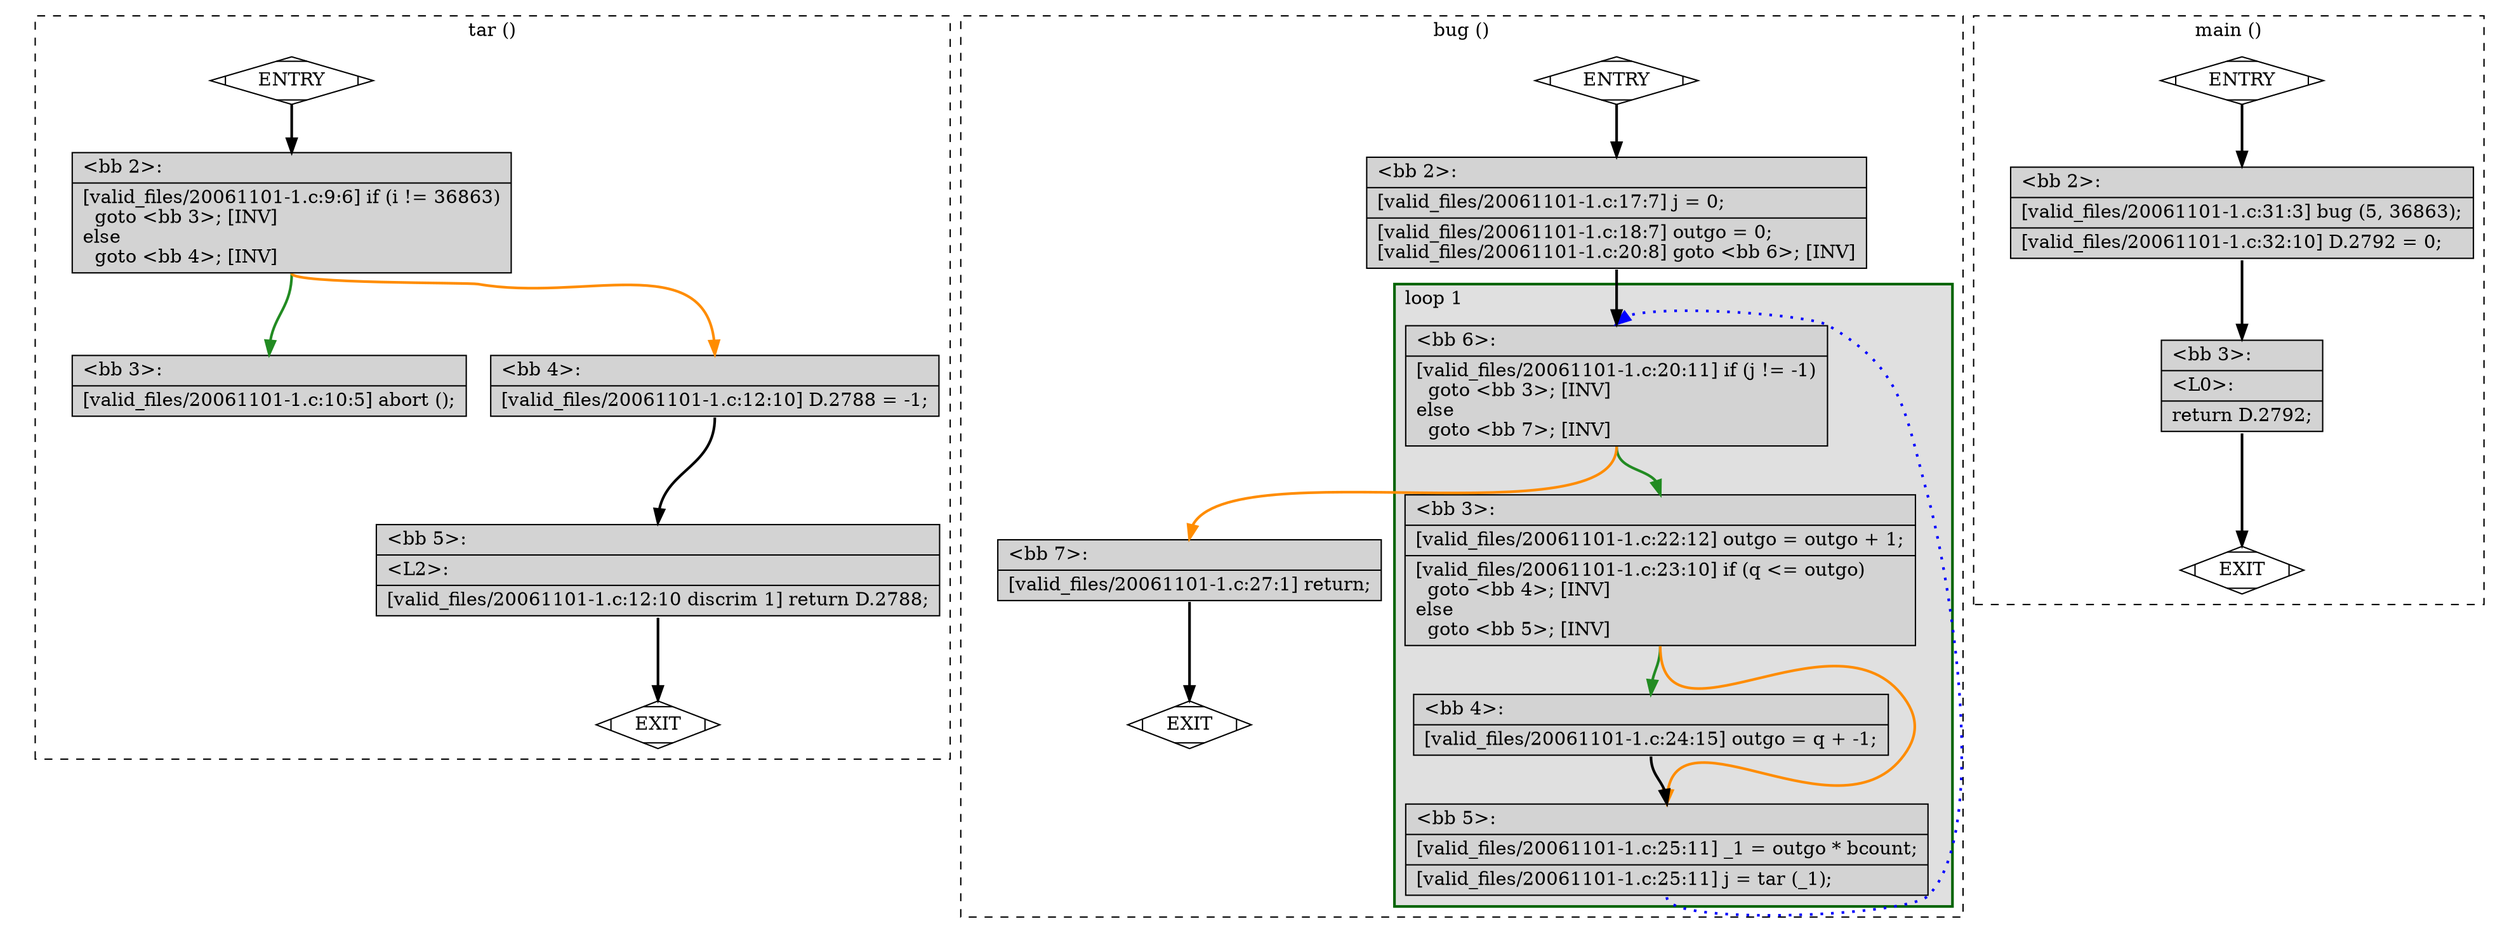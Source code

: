 digraph "a-20061101-1.c.015t.cfg" {
overlap=false;
subgraph "cluster_tar" {
	style="dashed";
	color="black";
	label="tar ()";
	fn_0_basic_block_0 [shape=Mdiamond,style=filled,fillcolor=white,label="ENTRY"];

	fn_0_basic_block_1 [shape=Mdiamond,style=filled,fillcolor=white,label="EXIT"];

	fn_0_basic_block_2 [shape=record,style=filled,fillcolor=lightgrey,label="{\<bb\ 2\>:\l\
|[valid_files/20061101-1.c:9:6]\ if\ (i\ !=\ 36863)\l\
\ \ goto\ \<bb\ 3\>;\ [INV]\l\
else\l\
\ \ goto\ \<bb\ 4\>;\ [INV]\l\
}"];

	fn_0_basic_block_3 [shape=record,style=filled,fillcolor=lightgrey,label="{\<bb\ 3\>:\l\
|[valid_files/20061101-1.c:10:5]\ abort\ ();\l\
}"];

	fn_0_basic_block_4 [shape=record,style=filled,fillcolor=lightgrey,label="{\<bb\ 4\>:\l\
|[valid_files/20061101-1.c:12:10]\ D.2788\ =\ -1;\l\
}"];

	fn_0_basic_block_5 [shape=record,style=filled,fillcolor=lightgrey,label="{\<bb\ 5\>:\l\
|\<L2\>:\l\
|[valid_files/20061101-1.c:12:10\ discrim\ 1]\ return\ D.2788;\l\
}"];

	fn_0_basic_block_0:s -> fn_0_basic_block_2:n [style="solid,bold",color=black,weight=100,constraint=true];
	fn_0_basic_block_2:s -> fn_0_basic_block_3:n [style="solid,bold",color=forestgreen,weight=10,constraint=true];
	fn_0_basic_block_2:s -> fn_0_basic_block_4:n [style="solid,bold",color=darkorange,weight=10,constraint=true];
	fn_0_basic_block_4:s -> fn_0_basic_block_5:n [style="solid,bold",color=black,weight=100,constraint=true];
	fn_0_basic_block_5:s -> fn_0_basic_block_1:n [style="solid,bold",color=black,weight=10,constraint=true];
	fn_0_basic_block_0:s -> fn_0_basic_block_1:n [style="invis",constraint=true];
}
subgraph "cluster_bug" {
	style="dashed";
	color="black";
	label="bug ()";
	subgraph cluster_1_1 {
	style="filled";
	color="darkgreen";
	fillcolor="grey88";
	label="loop 1";
	labeljust=l;
	penwidth=2;
	fn_1_basic_block_6 [shape=record,style=filled,fillcolor=lightgrey,label="{\<bb\ 6\>:\l\
|[valid_files/20061101-1.c:20:11]\ if\ (j\ !=\ -1)\l\
\ \ goto\ \<bb\ 3\>;\ [INV]\l\
else\l\
\ \ goto\ \<bb\ 7\>;\ [INV]\l\
}"];

	fn_1_basic_block_3 [shape=record,style=filled,fillcolor=lightgrey,label="{\<bb\ 3\>:\l\
|[valid_files/20061101-1.c:22:12]\ outgo\ =\ outgo\ +\ 1;\l\
|[valid_files/20061101-1.c:23:10]\ if\ (q\ \<=\ outgo)\l\
\ \ goto\ \<bb\ 4\>;\ [INV]\l\
else\l\
\ \ goto\ \<bb\ 5\>;\ [INV]\l\
}"];

	fn_1_basic_block_4 [shape=record,style=filled,fillcolor=lightgrey,label="{\<bb\ 4\>:\l\
|[valid_files/20061101-1.c:24:15]\ outgo\ =\ q\ +\ -1;\l\
}"];

	fn_1_basic_block_5 [shape=record,style=filled,fillcolor=lightgrey,label="{\<bb\ 5\>:\l\
|[valid_files/20061101-1.c:25:11]\ _1\ =\ outgo\ *\ bcount;\l\
|[valid_files/20061101-1.c:25:11]\ j\ =\ tar\ (_1);\l\
}"];

	}
	fn_1_basic_block_0 [shape=Mdiamond,style=filled,fillcolor=white,label="ENTRY"];

	fn_1_basic_block_1 [shape=Mdiamond,style=filled,fillcolor=white,label="EXIT"];

	fn_1_basic_block_2 [shape=record,style=filled,fillcolor=lightgrey,label="{\<bb\ 2\>:\l\
|[valid_files/20061101-1.c:17:7]\ j\ =\ 0;\l\
|[valid_files/20061101-1.c:18:7]\ outgo\ =\ 0;\l\
[valid_files/20061101-1.c:20:8]\ goto\ \<bb\ 6\>;\ [INV]\l\
}"];

	fn_1_basic_block_7 [shape=record,style=filled,fillcolor=lightgrey,label="{\<bb\ 7\>:\l\
|[valid_files/20061101-1.c:27:1]\ return;\l\
}"];

	fn_1_basic_block_0:s -> fn_1_basic_block_2:n [style="solid,bold",color=black,weight=100,constraint=true];
	fn_1_basic_block_2:s -> fn_1_basic_block_6:n [style="solid,bold",color=black,weight=100,constraint=true];
	fn_1_basic_block_3:s -> fn_1_basic_block_4:n [style="solid,bold",color=forestgreen,weight=10,constraint=true];
	fn_1_basic_block_3:s -> fn_1_basic_block_5:n [style="solid,bold",color=darkorange,weight=10,constraint=true];
	fn_1_basic_block_4:s -> fn_1_basic_block_5:n [style="solid,bold",color=black,weight=100,constraint=true];
	fn_1_basic_block_5:s -> fn_1_basic_block_6:n [style="dotted,bold",color=blue,weight=10,constraint=false];
	fn_1_basic_block_6:s -> fn_1_basic_block_3:n [style="solid,bold",color=forestgreen,weight=10,constraint=true];
	fn_1_basic_block_6:s -> fn_1_basic_block_7:n [style="solid,bold",color=darkorange,weight=10,constraint=true];
	fn_1_basic_block_7:s -> fn_1_basic_block_1:n [style="solid,bold",color=black,weight=10,constraint=true];
	fn_1_basic_block_0:s -> fn_1_basic_block_1:n [style="invis",constraint=true];
}
subgraph "cluster_main" {
	style="dashed";
	color="black";
	label="main ()";
	fn_2_basic_block_0 [shape=Mdiamond,style=filled,fillcolor=white,label="ENTRY"];

	fn_2_basic_block_1 [shape=Mdiamond,style=filled,fillcolor=white,label="EXIT"];

	fn_2_basic_block_2 [shape=record,style=filled,fillcolor=lightgrey,label="{\<bb\ 2\>:\l\
|[valid_files/20061101-1.c:31:3]\ bug\ (5,\ 36863);\l\
|[valid_files/20061101-1.c:32:10]\ D.2792\ =\ 0;\l\
}"];

	fn_2_basic_block_3 [shape=record,style=filled,fillcolor=lightgrey,label="{\<bb\ 3\>:\l\
|\<L0\>:\l\
|return\ D.2792;\l\
}"];

	fn_2_basic_block_0:s -> fn_2_basic_block_2:n [style="solid,bold",color=black,weight=100,constraint=true];
	fn_2_basic_block_2:s -> fn_2_basic_block_3:n [style="solid,bold",color=black,weight=100,constraint=true];
	fn_2_basic_block_3:s -> fn_2_basic_block_1:n [style="solid,bold",color=black,weight=10,constraint=true];
	fn_2_basic_block_0:s -> fn_2_basic_block_1:n [style="invis",constraint=true];
}
}
